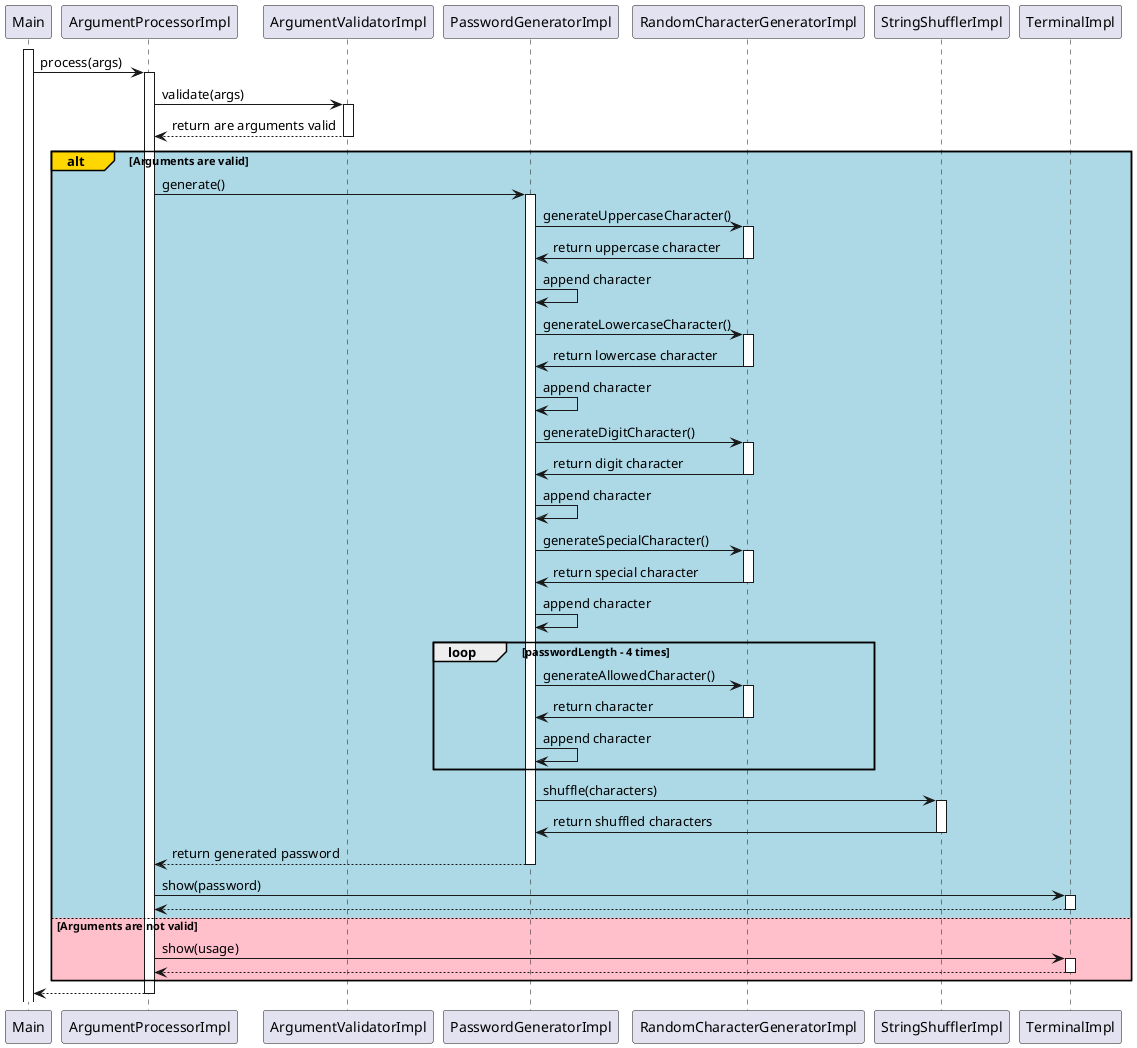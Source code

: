 @startuml Sequence
participant Main as app
participant ArgumentProcessorImpl as argumentProcessor
participant ArgumentValidatorImpl as argumentValidator
participant PasswordGeneratorImpl as passwordGenerator
participant RandomCharacterGeneratorImpl as randomCharacterGenerator
participant StringShufflerImpl as stringShuffler
participant TerminalImpl as terminal

activate app

app -> argumentProcessor: process(args)
activate argumentProcessor

argumentProcessor -> argumentValidator: validate(args)
activate argumentValidator
argumentProcessor <-- argumentValidator: return are arguments valid
deactivate argumentValidator

alt#Gold #LightBlue Arguments are valid
    argumentProcessor -> passwordGenerator: generate()
    activate passwordGenerator

    passwordGenerator -> randomCharacterGenerator: generateUppercaseCharacter()
    activate randomCharacterGenerator

    randomCharacterGenerator -> passwordGenerator: return uppercase character
    deactivate randomCharacterGenerator
    passwordGenerator -> passwordGenerator: append character

    passwordGenerator -> randomCharacterGenerator: generateLowercaseCharacter()
    activate randomCharacterGenerator

    randomCharacterGenerator -> passwordGenerator: return lowercase character
    deactivate randomCharacterGenerator
    passwordGenerator -> passwordGenerator: append character

    passwordGenerator -> randomCharacterGenerator: generateDigitCharacter()
    activate randomCharacterGenerator

    randomCharacterGenerator -> passwordGenerator: return digit character
    deactivate randomCharacterGenerator
    passwordGenerator -> passwordGenerator: append character

    passwordGenerator -> randomCharacterGenerator: generateSpecialCharacter()
    activate randomCharacterGenerator

    randomCharacterGenerator -> passwordGenerator: return special character
    deactivate randomCharacterGenerator
    passwordGenerator -> passwordGenerator: append character

    loop passwordLength - 4 times
        passwordGenerator -> randomCharacterGenerator: generateAllowedCharacter()
        activate randomCharacterGenerator

        randomCharacterGenerator -> passwordGenerator: return character
        deactivate randomCharacterGenerator
        passwordGenerator -> passwordGenerator: append character
    end

    passwordGenerator -> stringShuffler: shuffle(characters)
    activate stringShuffler

    stringShuffler -> passwordGenerator: return shuffled characters
    deactivate stringShuffler

    argumentProcessor <-- passwordGenerator: return generated password
    deactivate passwordGenerator

    argumentProcessor -> terminal: show(password)
    activate terminal
    argumentProcessor <-- terminal
    deactivate terminal

else #Pink Arguments are not valid
    argumentProcessor -> terminal: show(usage)
    activate terminal
    argumentProcessor <-- terminal
    deactivate terminal
end

app <-- argumentProcessor
deactivate argumentProcessor

@enduml